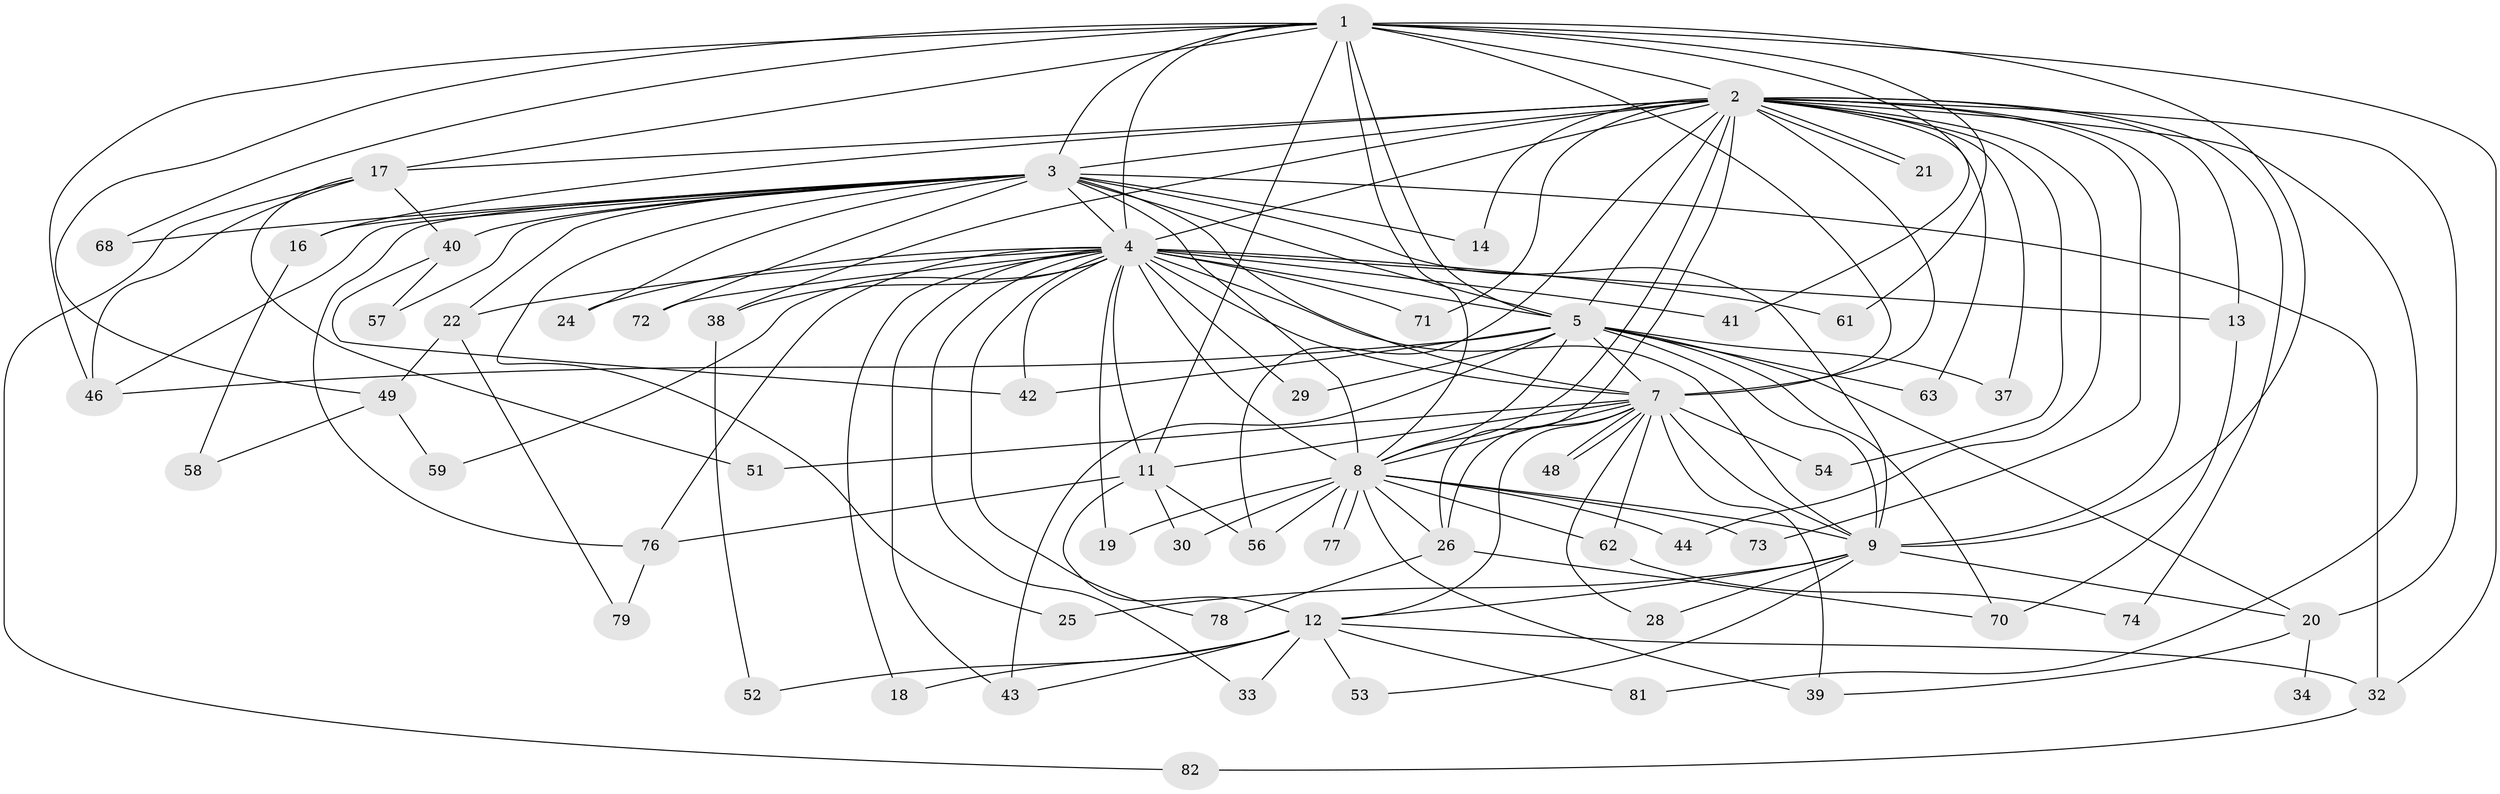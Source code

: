 // Generated by graph-tools (version 1.1) at 2025/51/02/27/25 19:51:45]
// undirected, 62 vertices, 148 edges
graph export_dot {
graph [start="1"]
  node [color=gray90,style=filled];
  1 [super="+27"];
  2 [super="+10"];
  3 [super="+66"];
  4 [super="+6"];
  5 [super="+45"];
  7 [super="+47"];
  8 [super="+15"];
  9 [super="+23"];
  11;
  12 [super="+35"];
  13;
  14;
  16;
  17 [super="+65"];
  18;
  19;
  20 [super="+31"];
  21;
  22;
  24;
  25;
  26 [super="+64"];
  28;
  29;
  30;
  32 [super="+36"];
  33;
  34;
  37;
  38 [super="+83"];
  39 [super="+50"];
  40 [super="+60"];
  41;
  42 [super="+55"];
  43 [super="+67"];
  44;
  46;
  48;
  49;
  51;
  52;
  53;
  54;
  56 [super="+69"];
  57;
  58;
  59;
  61;
  62;
  63;
  68;
  70 [super="+75"];
  71;
  72;
  73;
  74;
  76 [super="+80"];
  77;
  78;
  79;
  81;
  82;
  1 -- 2 [weight=2];
  1 -- 3;
  1 -- 4 [weight=2];
  1 -- 5;
  1 -- 7;
  1 -- 8;
  1 -- 9;
  1 -- 17;
  1 -- 32;
  1 -- 41;
  1 -- 46;
  1 -- 49;
  1 -- 61;
  1 -- 68;
  1 -- 11;
  2 -- 3 [weight=2];
  2 -- 4 [weight=4];
  2 -- 5 [weight=2];
  2 -- 7 [weight=3];
  2 -- 8 [weight=3];
  2 -- 9 [weight=2];
  2 -- 16;
  2 -- 21;
  2 -- 21;
  2 -- 38 [weight=2];
  2 -- 44;
  2 -- 63;
  2 -- 81;
  2 -- 71;
  2 -- 73;
  2 -- 74;
  2 -- 13;
  2 -- 14;
  2 -- 17;
  2 -- 26;
  2 -- 37;
  2 -- 54;
  2 -- 56;
  2 -- 20;
  3 -- 4 [weight=2];
  3 -- 5;
  3 -- 7;
  3 -- 8;
  3 -- 9;
  3 -- 14;
  3 -- 16;
  3 -- 22;
  3 -- 24;
  3 -- 25;
  3 -- 40 [weight=2];
  3 -- 57;
  3 -- 68;
  3 -- 72;
  3 -- 46;
  3 -- 32;
  3 -- 76;
  4 -- 5 [weight=3];
  4 -- 7 [weight=2];
  4 -- 8 [weight=2];
  4 -- 9 [weight=2];
  4 -- 19;
  4 -- 22;
  4 -- 33;
  4 -- 38;
  4 -- 41;
  4 -- 61;
  4 -- 72;
  4 -- 76;
  4 -- 78;
  4 -- 11;
  4 -- 71;
  4 -- 13;
  4 -- 18;
  4 -- 24;
  4 -- 29;
  4 -- 59;
  4 -- 42;
  4 -- 43;
  5 -- 7;
  5 -- 8;
  5 -- 9;
  5 -- 20;
  5 -- 29;
  5 -- 37;
  5 -- 42;
  5 -- 43;
  5 -- 46;
  5 -- 63;
  5 -- 70;
  7 -- 8;
  7 -- 9;
  7 -- 11;
  7 -- 28;
  7 -- 39;
  7 -- 48;
  7 -- 48;
  7 -- 51;
  7 -- 54;
  7 -- 62;
  7 -- 12;
  7 -- 26;
  8 -- 9;
  8 -- 19;
  8 -- 26;
  8 -- 30;
  8 -- 44;
  8 -- 56;
  8 -- 73;
  8 -- 77;
  8 -- 77;
  8 -- 62;
  8 -- 39;
  9 -- 12;
  9 -- 20;
  9 -- 25;
  9 -- 53;
  9 -- 28;
  11 -- 12;
  11 -- 30;
  11 -- 56;
  11 -- 76;
  12 -- 18;
  12 -- 32;
  12 -- 33;
  12 -- 43;
  12 -- 52;
  12 -- 53;
  12 -- 81;
  13 -- 70;
  16 -- 58;
  17 -- 40;
  17 -- 51;
  17 -- 82;
  17 -- 46;
  20 -- 34;
  20 -- 39;
  22 -- 49;
  22 -- 79;
  26 -- 78;
  26 -- 70;
  32 -- 82;
  38 -- 52;
  40 -- 42;
  40 -- 57;
  49 -- 58;
  49 -- 59;
  62 -- 74;
  76 -- 79;
}

